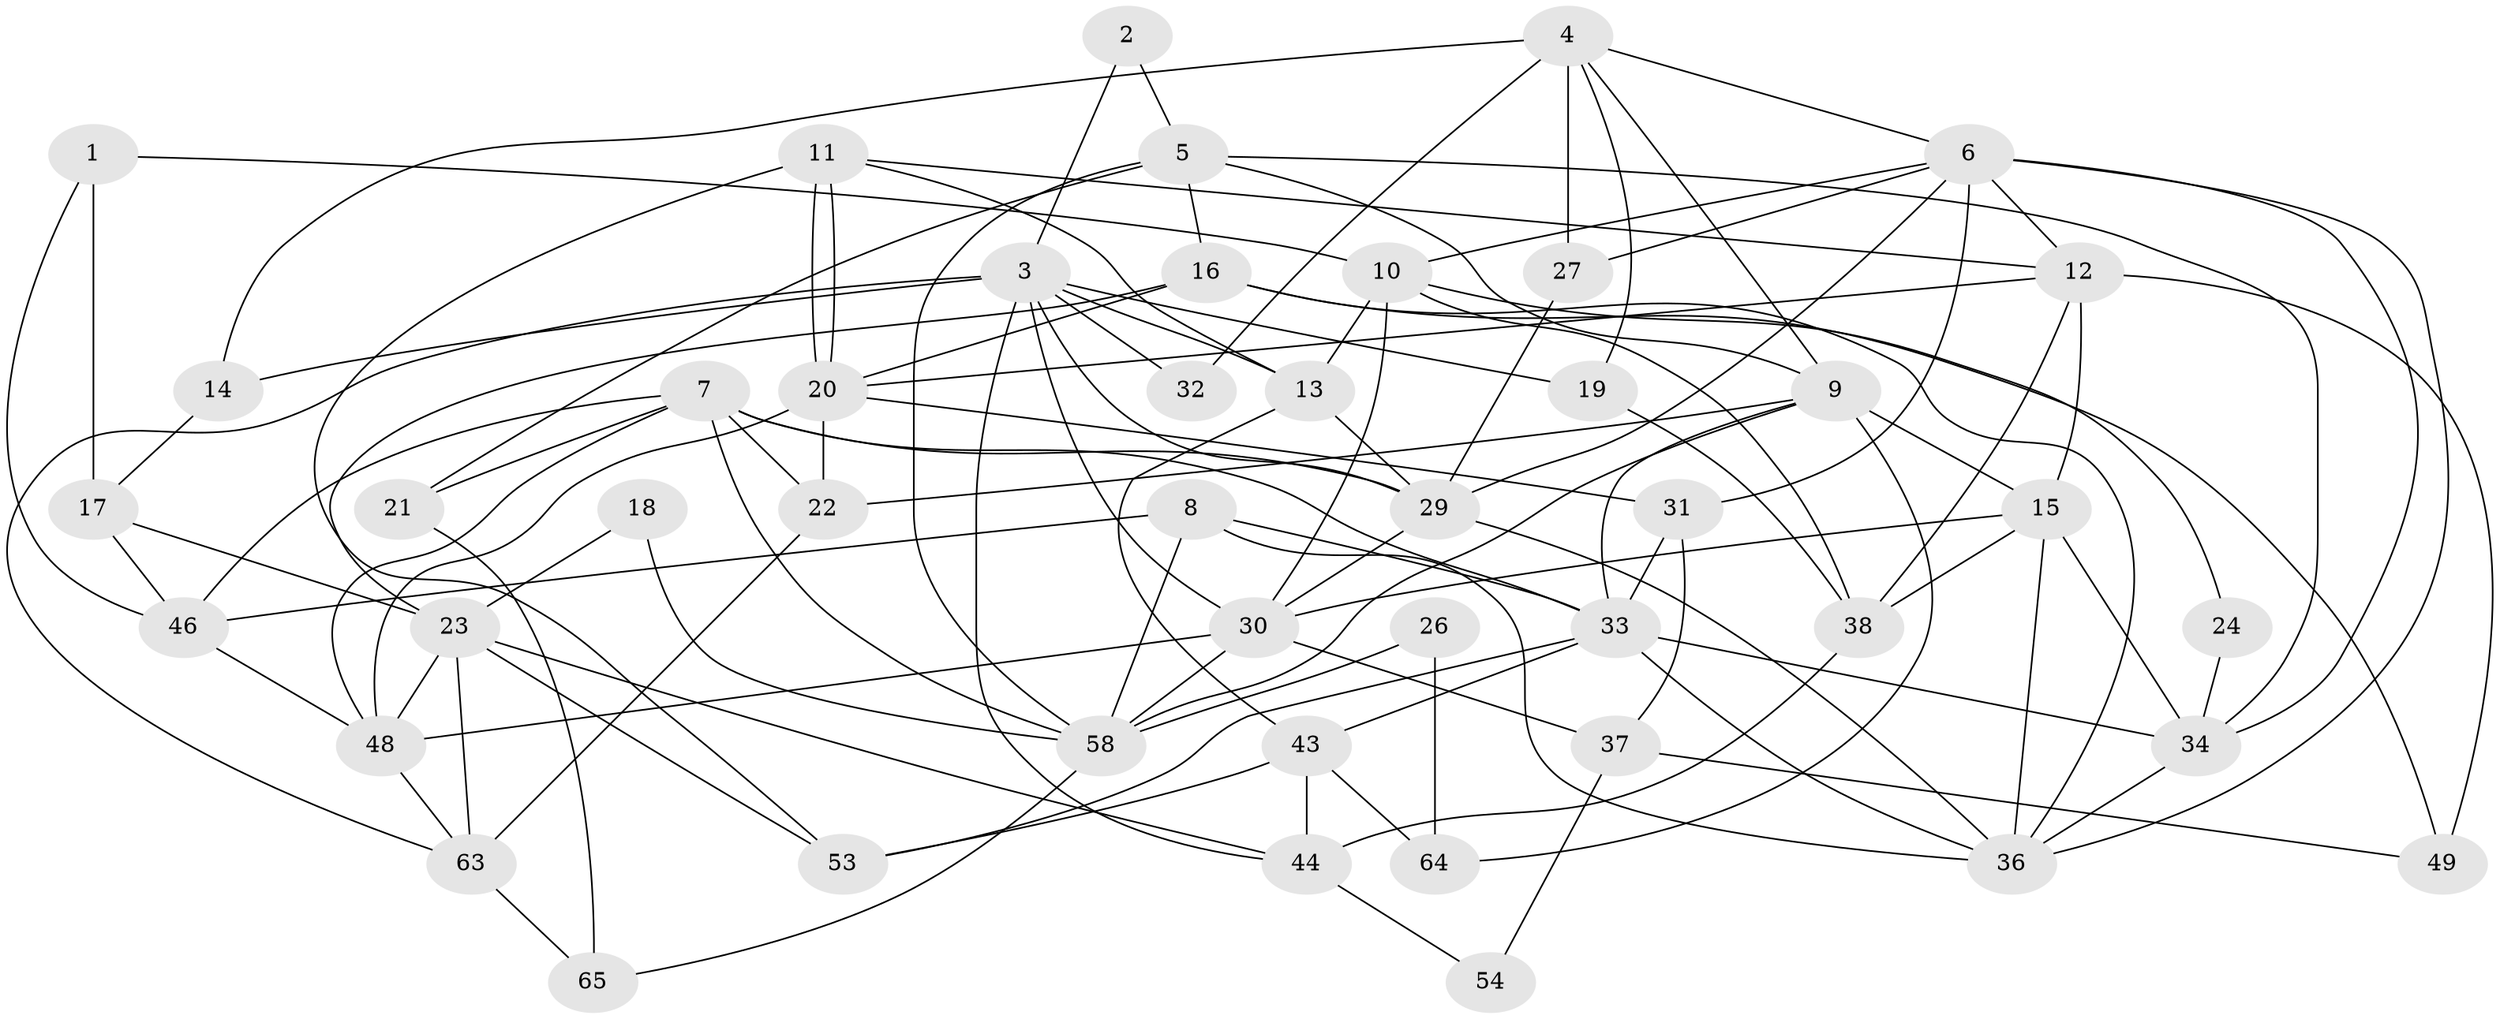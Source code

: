 // Generated by graph-tools (version 1.1) at 2025/23/03/03/25 07:23:56]
// undirected, 46 vertices, 112 edges
graph export_dot {
graph [start="1"]
  node [color=gray90,style=filled];
  1 [super="+62"];
  2;
  3 [super="+50"];
  4 [super="+67"];
  5;
  6 [super="+61"];
  7 [super="+25"];
  8;
  9 [super="+59"];
  10 [super="+40"];
  11 [super="+42"];
  12 [super="+39"];
  13;
  14;
  15 [super="+51"];
  16 [super="+41"];
  17;
  18;
  19;
  20 [super="+35"];
  21;
  22;
  23 [super="+28"];
  24;
  26;
  27;
  29 [super="+66"];
  30 [super="+52"];
  31;
  32;
  33 [super="+69"];
  34 [super="+68"];
  36 [super="+60"];
  37 [super="+55"];
  38 [super="+57"];
  43;
  44 [super="+45"];
  46 [super="+47"];
  48;
  49;
  53 [super="+56"];
  54;
  58 [super="+71"];
  63 [super="+70"];
  64;
  65;
  1 -- 46;
  1 -- 10;
  1 -- 17;
  2 -- 5;
  2 -- 3;
  3 -- 13;
  3 -- 19;
  3 -- 44;
  3 -- 32;
  3 -- 30;
  3 -- 14;
  3 -- 29;
  3 -- 63;
  4 -- 19;
  4 -- 32 [weight=2];
  4 -- 6;
  4 -- 9;
  4 -- 27;
  4 -- 14;
  5 -- 21;
  5 -- 34;
  5 -- 16;
  5 -- 9;
  5 -- 58;
  6 -- 27;
  6 -- 34;
  6 -- 12;
  6 -- 36;
  6 -- 10;
  6 -- 31;
  6 -- 29;
  7 -- 21;
  7 -- 22;
  7 -- 46;
  7 -- 48;
  7 -- 33;
  7 -- 58;
  7 -- 29;
  8 -- 36;
  8 -- 58;
  8 -- 33;
  8 -- 46;
  9 -- 15;
  9 -- 22;
  9 -- 64;
  9 -- 33;
  9 -- 58;
  10 -- 24;
  10 -- 38;
  10 -- 13;
  10 -- 30 [weight=2];
  11 -- 20;
  11 -- 20;
  11 -- 13;
  11 -- 12;
  11 -- 53 [weight=2];
  12 -- 20;
  12 -- 49;
  12 -- 15;
  12 -- 38;
  13 -- 43;
  13 -- 29;
  14 -- 17;
  15 -- 36;
  15 -- 34;
  15 -- 38;
  15 -- 30;
  16 -- 36;
  16 -- 49;
  16 -- 20;
  16 -- 23;
  17 -- 46;
  17 -- 23;
  18 -- 58;
  18 -- 23;
  19 -- 38;
  20 -- 31;
  20 -- 48;
  20 -- 22;
  21 -- 65;
  22 -- 63;
  23 -- 63;
  23 -- 48 [weight=2];
  23 -- 44;
  23 -- 53;
  24 -- 34;
  26 -- 64;
  26 -- 58;
  27 -- 29;
  29 -- 30;
  29 -- 36;
  30 -- 58;
  30 -- 48;
  30 -- 37;
  31 -- 33;
  31 -- 37;
  33 -- 43;
  33 -- 34;
  33 -- 53;
  33 -- 36;
  34 -- 36;
  37 -- 49;
  37 -- 54;
  38 -- 44;
  43 -- 44;
  43 -- 64;
  43 -- 53;
  44 -- 54;
  46 -- 48;
  48 -- 63;
  58 -- 65;
  63 -- 65;
}
